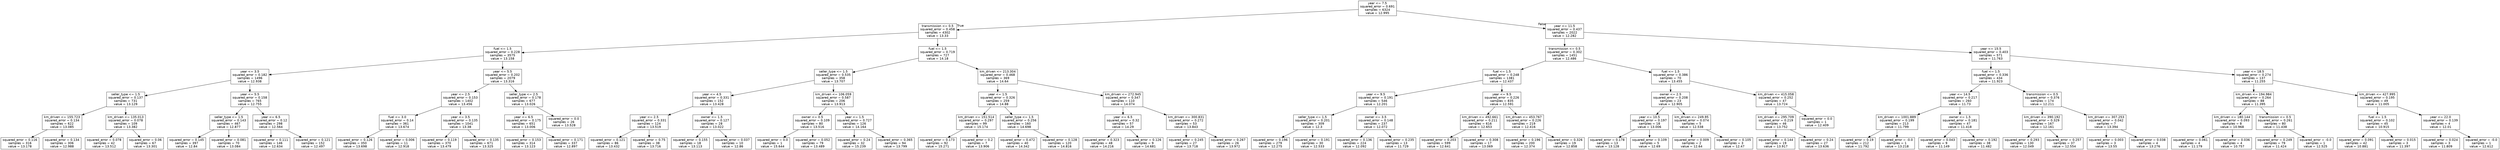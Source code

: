 digraph Tree {
node [shape=box, fontname="helvetica"] ;
edge [fontname="helvetica"] ;
0 [label="year <= 7.5\nsquared_error = 0.691\nsamples = 6324\nvalue = 12.995"] ;
1 [label="transmission <= 0.5\nsquared_error = 0.458\nsamples = 4302\nvalue = 13.33"] ;
0 -> 1 [labeldistance=2.5, labelangle=45, headlabel="True"] ;
2 [label="fuel <= 1.5\nsquared_error = 0.228\nsamples = 3575\nvalue = 13.158"] ;
1 -> 2 ;
3 [label="year <= 3.5\nsquared_error = 0.182\nsamples = 1496\nvalue = 12.938"] ;
2 -> 3 ;
4 [label="seller_type <= 1.5\nsquared_error = 0.137\nsamples = 731\nvalue = 13.129"] ;
3 -> 4 ;
5 [label="km_driven <= 155.723\nsquared_error = 0.134\nsamples = 622\nvalue = 13.085"] ;
4 -> 5 ;
6 [label="squared_error = 0.116\nsamples = 316\nvalue = 13.178"] ;
5 -> 6 ;
7 [label="squared_error = 0.134\nsamples = 306\nvalue = 12.988"] ;
5 -> 7 ;
8 [label="km_driven <= 135.013\nsquared_error = 0.078\nsamples = 109\nvalue = 13.382"] ;
4 -> 8 ;
9 [label="squared_error = 0.078\nsamples = 42\nvalue = 13.512"] ;
8 -> 9 ;
10 [label="squared_error = 0.06\nsamples = 67\nvalue = 13.301"] ;
8 -> 10 ;
11 [label="year <= 5.5\nsquared_error = 0.158\nsamples = 765\nvalue = 12.755"] ;
3 -> 11 ;
12 [label="seller_type <= 1.5\nsquared_error = 0.143\nsamples = 467\nvalue = 12.877"] ;
11 -> 12 ;
13 [label="squared_error = 0.145\nsamples = 397\nvalue = 12.84"] ;
12 -> 13 ;
14 [label="squared_error = 0.081\nsamples = 70\nvalue = 13.084"] ;
12 -> 14 ;
15 [label="year <= 6.5\nsquared_error = 0.12\nsamples = 298\nvalue = 12.564"] ;
11 -> 15 ;
16 [label="squared_error = 0.111\nsamples = 146\nvalue = 12.634"] ;
15 -> 16 ;
17 [label="squared_error = 0.121\nsamples = 152\nvalue = 12.497"] ;
15 -> 17 ;
18 [label="year <= 5.5\nsquared_error = 0.202\nsamples = 2079\nvalue = 13.316"] ;
2 -> 18 ;
19 [label="year <= 2.5\nsquared_error = 0.153\nsamples = 1402\nvalue = 13.456"] ;
18 -> 19 ;
20 [label="fuel <= 3.0\nsquared_error = 0.14\nsamples = 361\nvalue = 13.674"] ;
19 -> 20 ;
21 [label="squared_error = 0.126\nsamples = 350\nvalue = 13.698"] ;
20 -> 21 ;
22 [label="squared_error = 0.006\nsamples = 11\nvalue = 12.918"] ;
20 -> 22 ;
23 [label="year <= 3.5\nsquared_error = 0.135\nsamples = 1041\nvalue = 13.38"] ;
19 -> 23 ;
24 [label="squared_error = 0.119\nsamples = 370\nvalue = 13.479"] ;
23 -> 24 ;
25 [label="squared_error = 0.135\nsamples = 671\nvalue = 13.325"] ;
23 -> 25 ;
26 [label="seller_type <= 2.5\nsquared_error = 0.178\nsamples = 677\nvalue = 13.026"] ;
18 -> 26 ;
27 [label="year <= 6.5\nsquared_error = 0.175\nsamples = 651\nvalue = 13.006"] ;
26 -> 27 ;
28 [label="squared_error = 0.153\nsamples = 314\nvalue = 13.123"] ;
27 -> 28 ;
29 [label="squared_error = 0.171\nsamples = 337\nvalue = 12.897"] ;
27 -> 29 ;
30 [label="squared_error = 0.0\nsamples = 26\nvalue = 13.528"] ;
26 -> 30 ;
31 [label="fuel <= 1.5\nsquared_error = 0.719\nsamples = 727\nvalue = 14.18"] ;
1 -> 31 ;
32 [label="seller_type <= 1.5\nsquared_error = 0.535\nsamples = 358\nvalue = 13.707"] ;
31 -> 32 ;
33 [label="year <= 4.5\nsquared_error = 0.331\nsamples = 152\nvalue = 13.428"] ;
32 -> 33 ;
34 [label="year <= 2.5\nsquared_error = 0.331\nsamples = 124\nvalue = 13.519"] ;
33 -> 34 ;
35 [label="squared_error = 0.121\nsamples = 86\nvalue = 13.432"] ;
34 -> 35 ;
36 [label="squared_error = 0.75\nsamples = 38\nvalue = 13.716"] ;
34 -> 36 ;
37 [label="owner <= 1.5\nsquared_error = 0.127\nsamples = 28\nvalue = 13.022"] ;
33 -> 37 ;
38 [label="squared_error = 0.155\nsamples = 18\nvalue = 13.113"] ;
37 -> 38 ;
39 [label="squared_error = 0.037\nsamples = 10\nvalue = 12.86"] ;
37 -> 39 ;
40 [label="km_driven <= 106.059\nsquared_error = 0.587\nsamples = 206\nvalue = 13.913"] ;
32 -> 40 ;
41 [label="owner <= 0.5\nsquared_error = 0.109\nsamples = 80\nvalue = 13.516"] ;
40 -> 41 ;
42 [label="squared_error = 0.0\nsamples = 1\nvalue = 15.644"] ;
41 -> 42 ;
43 [label="squared_error = 0.052\nsamples = 79\nvalue = 13.489"] ;
41 -> 43 ;
44 [label="year <= 1.5\nsquared_error = 0.727\nsamples = 126\nvalue = 14.164"] ;
40 -> 44 ;
45 [label="squared_error = 0.24\nsamples = 32\nvalue = 15.239"] ;
44 -> 45 ;
46 [label="squared_error = 0.365\nsamples = 94\nvalue = 13.799"] ;
44 -> 46 ;
47 [label="km_driven <= 213.304\nsquared_error = 0.468\nsamples = 369\nvalue = 14.64"] ;
31 -> 47 ;
48 [label="year <= 1.5\nsquared_error = 0.326\nsamples = 259\nvalue = 14.88"] ;
47 -> 48 ;
49 [label="km_driven <= 151.514\nsquared_error = 0.297\nsamples = 99\nvalue = 15.174"] ;
48 -> 49 ;
50 [label="squared_error = 0.173\nsamples = 92\nvalue = 15.271"] ;
49 -> 50 ;
51 [label="squared_error = 0.2\nsamples = 7\nvalue = 13.906"] ;
49 -> 51 ;
52 [label="seller_type <= 1.5\nsquared_error = 0.256\nsamples = 160\nvalue = 14.698"] ;
48 -> 52 ;
53 [label="squared_error = 0.472\nsamples = 40\nvalue = 14.342"] ;
52 -> 53 ;
54 [label="squared_error = 0.128\nsamples = 120\nvalue = 14.816"] ;
52 -> 54 ;
55 [label="km_driven <= 272.945\nsquared_error = 0.347\nsamples = 110\nvalue = 14.074"] ;
47 -> 55 ;
56 [label="year <= 6.5\nsquared_error = 0.32\nsamples = 57\nvalue = 14.29"] ;
55 -> 56 ;
57 [label="squared_error = 0.323\nsamples = 48\nvalue = 14.216"] ;
56 -> 57 ;
58 [label="squared_error = 0.126\nsamples = 9\nvalue = 14.681"] ;
56 -> 58 ;
59 [label="km_driven <= 300.831\nsquared_error = 0.272\nsamples = 53\nvalue = 13.843"] ;
55 -> 59 ;
60 [label="squared_error = 0.245\nsamples = 27\nvalue = 13.718"] ;
59 -> 60 ;
61 [label="squared_error = 0.267\nsamples = 26\nvalue = 13.972"] ;
59 -> 61 ;
62 [label="year <= 11.5\nsquared_error = 0.437\nsamples = 2022\nvalue = 12.282"] ;
0 -> 62 [labeldistance=2.5, labelangle=-45, headlabel="False"] ;
63 [label="transmission <= 0.5\nsquared_error = 0.302\nsamples = 1451\nvalue = 12.486"] ;
62 -> 63 ;
64 [label="fuel <= 1.5\nsquared_error = 0.248\nsamples = 1381\nvalue = 12.437"] ;
63 -> 64 ;
65 [label="year <= 9.5\nsquared_error = 0.191\nsamples = 546\nvalue = 12.201"] ;
64 -> 65 ;
66 [label="seller_type <= 1.5\nsquared_error = 0.201\nsamples = 309\nvalue = 12.3"] ;
65 -> 66 ;
67 [label="squared_error = 0.196\nsamples = 279\nvalue = 12.275"] ;
66 -> 67 ;
68 [label="squared_error = 0.191\nsamples = 30\nvalue = 12.533"] ;
66 -> 68 ;
69 [label="owner <= 3.5\nsquared_error = 0.148\nsamples = 237\nvalue = 12.072"] ;
65 -> 69 ;
70 [label="squared_error = 0.136\nsamples = 224\nvalue = 12.092"] ;
69 -> 70 ;
71 [label="squared_error = 0.235\nsamples = 13\nvalue = 11.729"] ;
69 -> 71 ;
72 [label="year <= 9.5\nsquared_error = 0.226\nsamples = 835\nvalue = 12.591"] ;
64 -> 72 ;
73 [label="km_driven <= 492.661\nsquared_error = 0.211\nsamples = 616\nvalue = 12.653"] ;
72 -> 73 ;
74 [label="squared_error = 0.203\nsamples = 599\nvalue = 12.641"] ;
73 -> 74 ;
75 [label="squared_error = 0.308\nsamples = 17\nvalue = 13.069"] ;
73 -> 75 ;
76 [label="km_driven <= 453.767\nsquared_error = 0.226\nsamples = 219\nvalue = 12.416"] ;
72 -> 76 ;
77 [label="squared_error = 0.196\nsamples = 200\nvalue = 12.374"] ;
76 -> 77 ;
78 [label="squared_error = 0.326\nsamples = 19\nvalue = 12.858"] ;
76 -> 78 ;
79 [label="fuel <= 1.5\nsquared_error = 0.386\nsamples = 70\nvalue = 13.455"] ;
63 -> 79 ;
80 [label="owner <= 2.5\nsquared_error = 0.208\nsamples = 23\nvalue = 12.905"] ;
79 -> 80 ;
81 [label="year <= 10.5\nsquared_error = 0.197\nsamples = 18\nvalue = 13.006"] ;
80 -> 81 ;
82 [label="squared_error = 0.178\nsamples = 13\nvalue = 13.128"] ;
81 -> 82 ;
83 [label="squared_error = 0.109\nsamples = 5\nvalue = 12.69"] ;
81 -> 83 ;
84 [label="km_driven <= 249.95\nsquared_error = 0.074\nsamples = 5\nvalue = 12.538"] ;
80 -> 84 ;
85 [label="squared_error = 0.009\nsamples = 2\nvalue = 12.64"] ;
84 -> 85 ;
86 [label="squared_error = 0.105\nsamples = 3\nvalue = 12.47"] ;
84 -> 86 ;
87 [label="km_driven <= 415.058\nsquared_error = 0.252\nsamples = 47\nvalue = 13.724"] ;
79 -> 87 ;
88 [label="km_driven <= 295.709\nsquared_error = 0.219\nsamples = 46\nvalue = 13.752"] ;
87 -> 88 ;
89 [label="squared_error = 0.144\nsamples = 19\nvalue = 13.917"] ;
88 -> 89 ;
90 [label="squared_error = 0.24\nsamples = 27\nvalue = 13.636"] ;
88 -> 90 ;
91 [label="squared_error = 0.0\nsamples = 1\nvalue = 12.409"] ;
87 -> 91 ;
92 [label="year <= 15.5\nsquared_error = 0.403\nsamples = 571\nvalue = 11.763"] ;
62 -> 92 ;
93 [label="fuel <= 1.5\nsquared_error = 0.336\nsamples = 434\nvalue = 11.923"] ;
92 -> 93 ;
94 [label="year <= 14.5\nsquared_error = 0.217\nsamples = 260\nvalue = 11.73"] ;
93 -> 94 ;
95 [label="km_driven <= 1001.889\nsquared_error = 0.199\nsamples = 213\nvalue = 11.799"] ;
94 -> 95 ;
96 [label="squared_error = 0.19\nsamples = 212\nvalue = 11.792"] ;
95 -> 96 ;
97 [label="squared_error = -0.0\nsamples = 1\nvalue = 13.218"] ;
95 -> 97 ;
98 [label="owner <= 1.5\nsquared_error = 0.181\nsamples = 47\nvalue = 11.418"] ;
94 -> 98 ;
99 [label="squared_error = 0.043\nsamples = 9\nvalue = 11.149"] ;
98 -> 99 ;
100 [label="squared_error = 0.192\nsamples = 38\nvalue = 11.482"] ;
98 -> 100 ;
101 [label="transmission <= 0.5\nsquared_error = 0.376\nsamples = 174\nvalue = 12.211"] ;
93 -> 101 ;
102 [label="km_driven <= 390.192\nsquared_error = 0.329\nsamples = 167\nvalue = 12.161"] ;
101 -> 102 ;
103 [label="squared_error = 0.293\nsamples = 130\nvalue = 12.049"] ;
102 -> 103 ;
104 [label="squared_error = 0.257\nsamples = 37\nvalue = 12.554"] ;
102 -> 104 ;
105 [label="km_driven <= 307.253\nsquared_error = 0.042\nsamples = 7\nvalue = 13.394"] ;
101 -> 105 ;
106 [label="squared_error = 0.003\nsamples = 3\nvalue = 13.55"] ;
105 -> 106 ;
107 [label="squared_error = 0.038\nsamples = 4\nvalue = 13.276"] ;
105 -> 107 ;
108 [label="year <= 18.5\nsquared_error = 0.274\nsamples = 137\nvalue = 11.255"] ;
92 -> 108 ;
109 [label="km_driven <= 194.984\nsquared_error = 0.264\nsamples = 88\nvalue = 11.395"] ;
108 -> 109 ;
110 [label="km_driven <= 180.144\nsquared_error = 0.093\nsamples = 8\nvalue = 10.968"] ;
109 -> 110 ;
111 [label="squared_error = 0.061\nsamples = 4\nvalue = 11.179"] ;
110 -> 111 ;
112 [label="squared_error = 0.036\nsamples = 4\nvalue = 10.757"] ;
110 -> 112 ;
113 [label="transmission <= 0.5\nsquared_error = 0.261\nsamples = 80\nvalue = 11.438"] ;
109 -> 113 ;
114 [label="squared_error = 0.249\nsamples = 79\nvalue = 11.424"] ;
113 -> 114 ;
115 [label="squared_error = -0.0\nsamples = 1\nvalue = 12.525"] ;
113 -> 115 ;
116 [label="km_driven <= 427.995\nsquared_error = 0.195\nsamples = 49\nvalue = 11.005"] ;
108 -> 116 ;
117 [label="fuel <= 1.5\nsquared_error = 0.102\nsamples = 45\nvalue = 10.915"] ;
116 -> 117 ;
118 [label="squared_error = 0.091\nsamples = 42\nvalue = 10.881"] ;
117 -> 118 ;
119 [label="squared_error = 0.015\nsamples = 3\nvalue = 11.397"] ;
117 -> 119 ;
120 [label="year <= 22.0\nsquared_error = 0.139\nsamples = 4\nvalue = 12.01"] ;
116 -> 120 ;
121 [label="squared_error = 0.024\nsamples = 3\nvalue = 11.809"] ;
120 -> 121 ;
122 [label="squared_error = -0.0\nsamples = 1\nvalue = 12.612"] ;
120 -> 122 ;
}